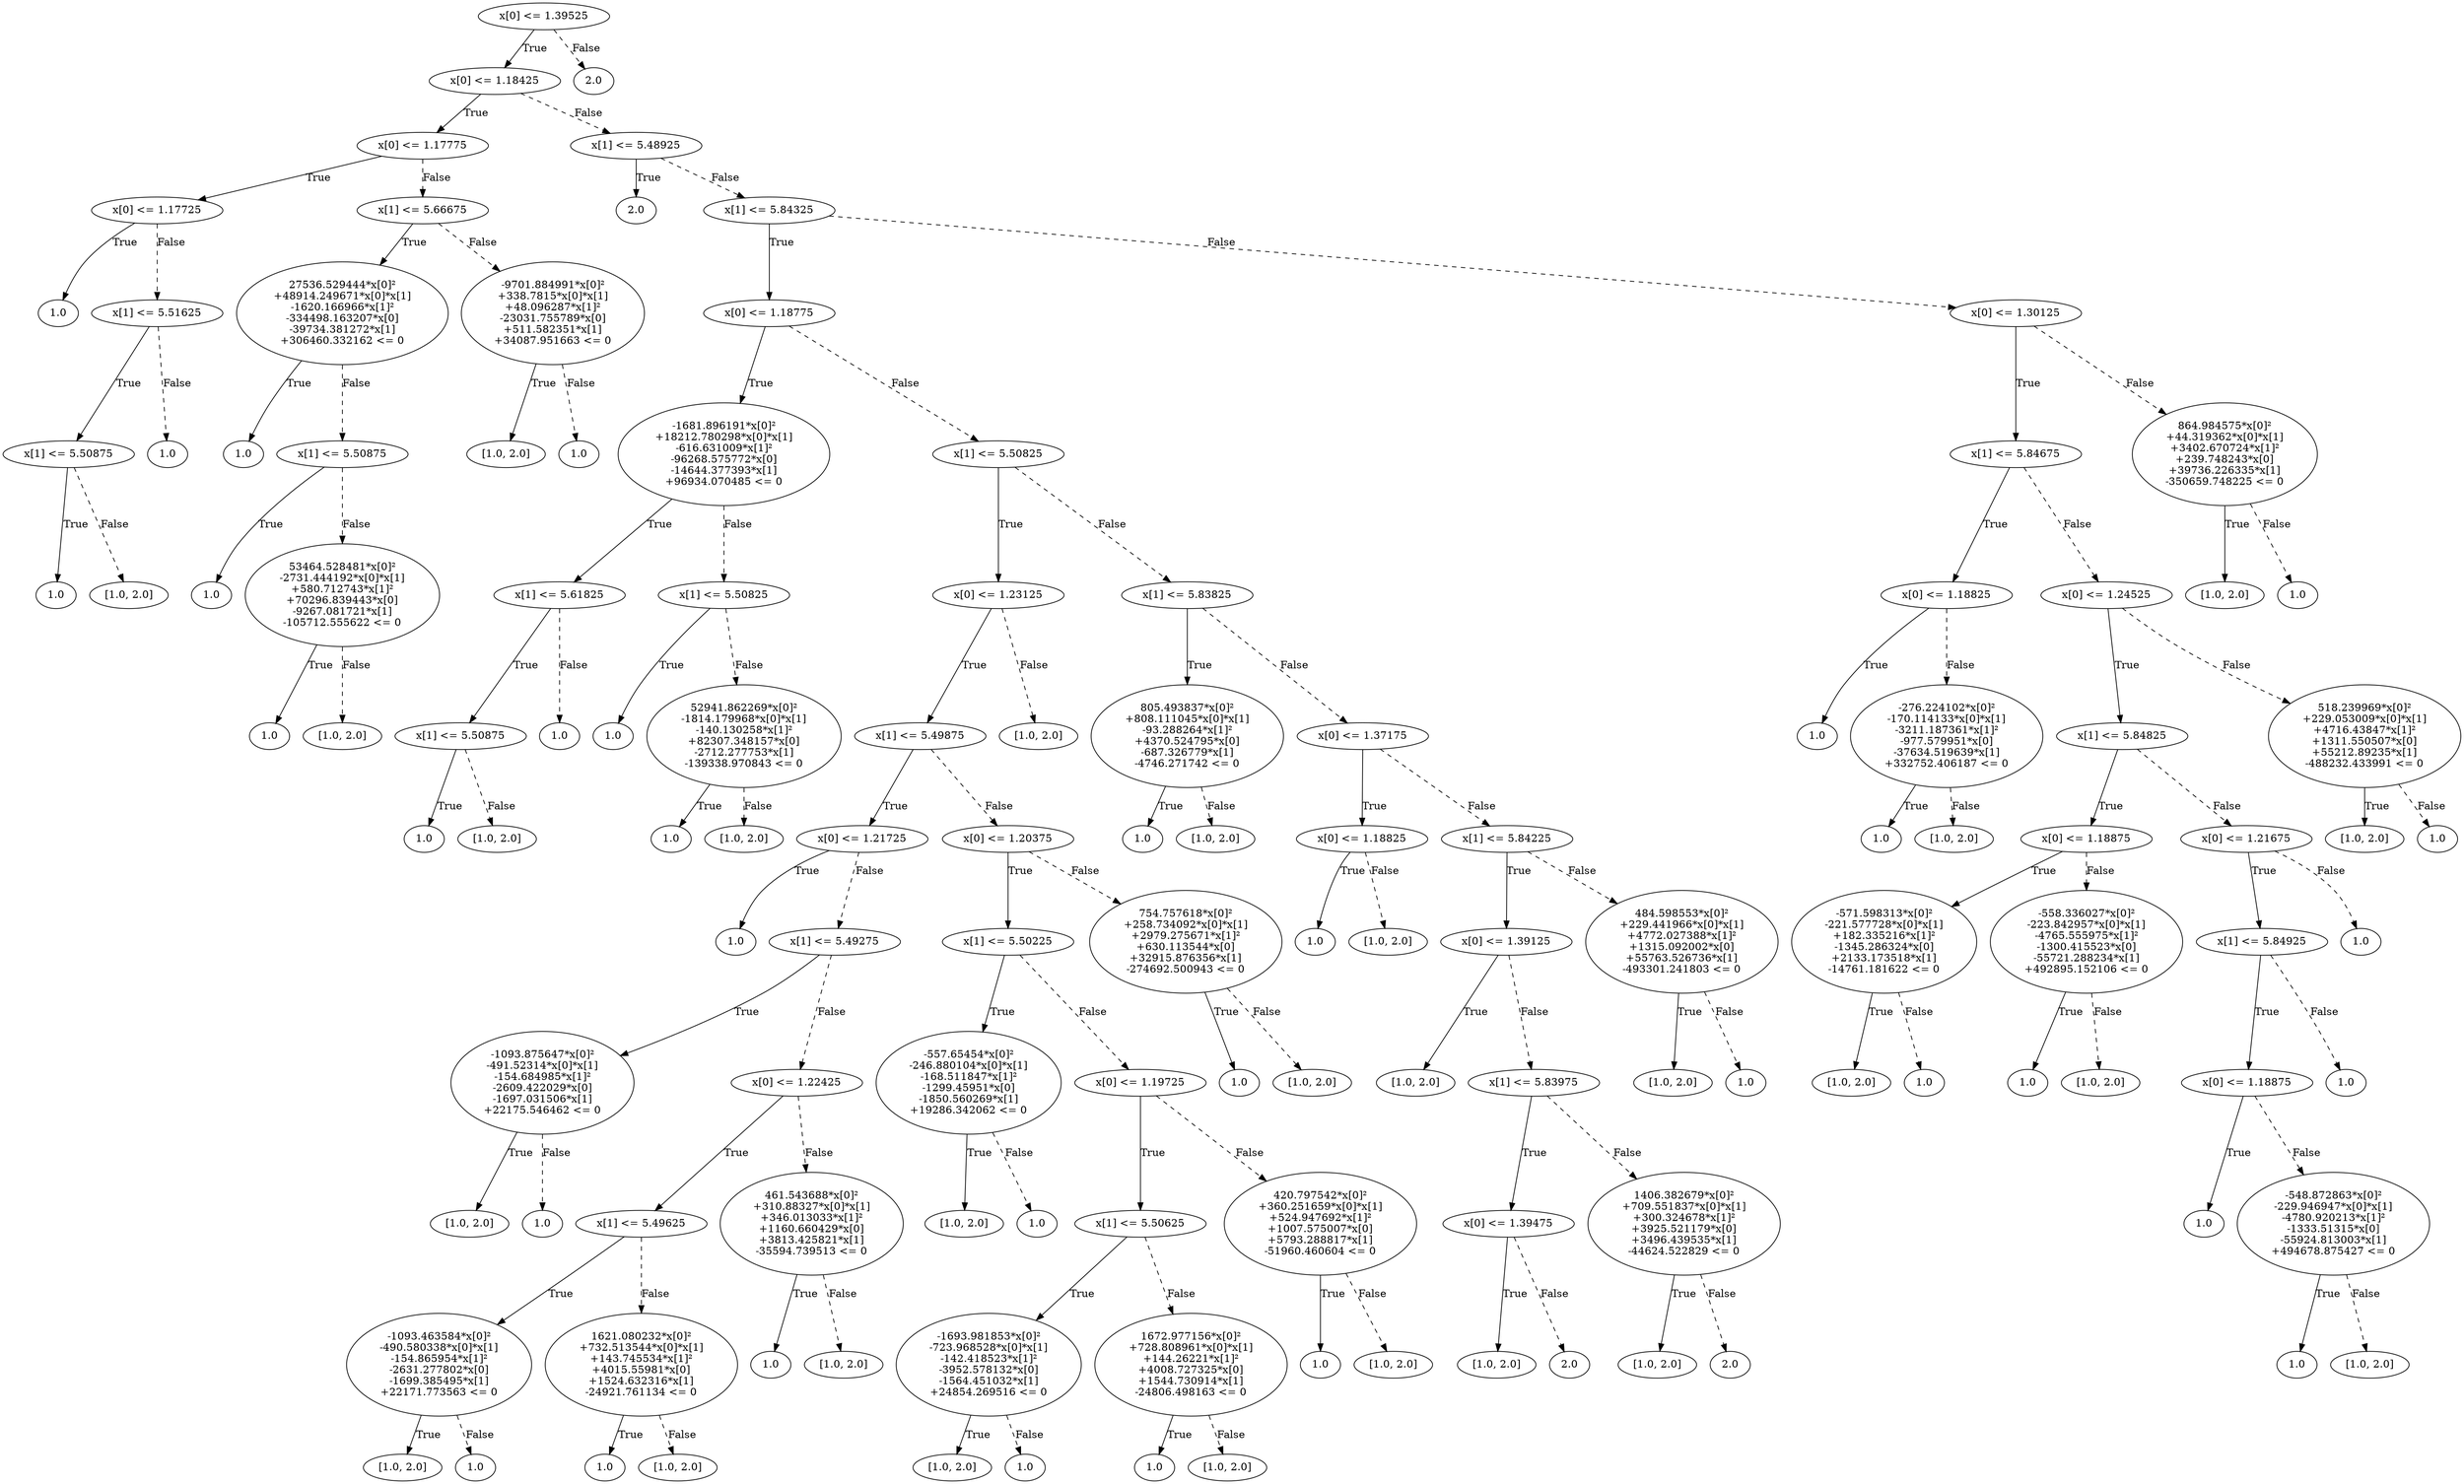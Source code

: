 digraph {
0 [label="x[0] <= 1.39525"];
1 [label="x[0] <= 1.18425"];
2 [label="x[0] <= 1.17775"];
3 [label="x[0] <= 1.17725"];
4 [label="1.0"];
3 -> 4 [label="True"];
5 [label="x[1] <= 5.51625"];
6 [label="x[1] <= 5.50875"];
7 [label="1.0"];
6 -> 7 [label="True"];
8 [label="[1.0, 2.0]"];
6 -> 8 [style="dashed", label="False"];
5 -> 6 [label="True"];
9 [label="1.0"];
5 -> 9 [style="dashed", label="False"];
3 -> 5 [style="dashed", label="False"];
2 -> 3 [label="True"];
10 [label="x[1] <= 5.66675"];
11 [label="27536.529444*x[0]²\n+48914.249671*x[0]*x[1]\n-1620.166966*x[1]²\n-334498.163207*x[0]\n-39734.381272*x[1]\n+306460.332162 <= 0"];
12 [label="1.0"];
11 -> 12 [label="True"];
13 [label="x[1] <= 5.50875"];
14 [label="1.0"];
13 -> 14 [label="True"];
15 [label="53464.528481*x[0]²\n-2731.444192*x[0]*x[1]\n+580.712743*x[1]²\n+70296.839443*x[0]\n-9267.081721*x[1]\n-105712.555622 <= 0"];
16 [label="1.0"];
15 -> 16 [label="True"];
17 [label="[1.0, 2.0]"];
15 -> 17 [style="dashed", label="False"];
13 -> 15 [style="dashed", label="False"];
11 -> 13 [style="dashed", label="False"];
10 -> 11 [label="True"];
18 [label="-9701.884991*x[0]²\n+338.7815*x[0]*x[1]\n+48.096287*x[1]²\n-23031.755789*x[0]\n+511.582351*x[1]\n+34087.951663 <= 0"];
19 [label="[1.0, 2.0]"];
18 -> 19 [label="True"];
20 [label="1.0"];
18 -> 20 [style="dashed", label="False"];
10 -> 18 [style="dashed", label="False"];
2 -> 10 [style="dashed", label="False"];
1 -> 2 [label="True"];
21 [label="x[1] <= 5.48925"];
22 [label="2.0"];
21 -> 22 [label="True"];
23 [label="x[1] <= 5.84325"];
24 [label="x[0] <= 1.18775"];
25 [label="-1681.896191*x[0]²\n+18212.780298*x[0]*x[1]\n-616.631009*x[1]²\n-96268.575772*x[0]\n-14644.377393*x[1]\n+96934.070485 <= 0"];
26 [label="x[1] <= 5.61825"];
27 [label="x[1] <= 5.50875"];
28 [label="1.0"];
27 -> 28 [label="True"];
29 [label="[1.0, 2.0]"];
27 -> 29 [style="dashed", label="False"];
26 -> 27 [label="True"];
30 [label="1.0"];
26 -> 30 [style="dashed", label="False"];
25 -> 26 [label="True"];
31 [label="x[1] <= 5.50825"];
32 [label="1.0"];
31 -> 32 [label="True"];
33 [label="52941.862269*x[0]²\n-1814.179968*x[0]*x[1]\n-140.130258*x[1]²\n+82307.348157*x[0]\n-2712.277753*x[1]\n-139338.970843 <= 0"];
34 [label="1.0"];
33 -> 34 [label="True"];
35 [label="[1.0, 2.0]"];
33 -> 35 [style="dashed", label="False"];
31 -> 33 [style="dashed", label="False"];
25 -> 31 [style="dashed", label="False"];
24 -> 25 [label="True"];
36 [label="x[1] <= 5.50825"];
37 [label="x[0] <= 1.23125"];
38 [label="x[1] <= 5.49875"];
39 [label="x[0] <= 1.21725"];
40 [label="1.0"];
39 -> 40 [label="True"];
41 [label="x[1] <= 5.49275"];
42 [label="-1093.875647*x[0]²\n-491.52314*x[0]*x[1]\n-154.684985*x[1]²\n-2609.422029*x[0]\n-1697.031506*x[1]\n+22175.546462 <= 0"];
43 [label="[1.0, 2.0]"];
42 -> 43 [label="True"];
44 [label="1.0"];
42 -> 44 [style="dashed", label="False"];
41 -> 42 [label="True"];
45 [label="x[0] <= 1.22425"];
46 [label="x[1] <= 5.49625"];
47 [label="-1093.463584*x[0]²\n-490.580338*x[0]*x[1]\n-154.865954*x[1]²\n-2631.277802*x[0]\n-1699.385495*x[1]\n+22171.773563 <= 0"];
48 [label="[1.0, 2.0]"];
47 -> 48 [label="True"];
49 [label="1.0"];
47 -> 49 [style="dashed", label="False"];
46 -> 47 [label="True"];
50 [label="1621.080232*x[0]²\n+732.513544*x[0]*x[1]\n+143.745534*x[1]²\n+4015.55981*x[0]\n+1524.632316*x[1]\n-24921.761134 <= 0"];
51 [label="1.0"];
50 -> 51 [label="True"];
52 [label="[1.0, 2.0]"];
50 -> 52 [style="dashed", label="False"];
46 -> 50 [style="dashed", label="False"];
45 -> 46 [label="True"];
53 [label="461.543688*x[0]²\n+310.88327*x[0]*x[1]\n+346.013033*x[1]²\n+1160.660429*x[0]\n+3813.425821*x[1]\n-35594.739513 <= 0"];
54 [label="1.0"];
53 -> 54 [label="True"];
55 [label="[1.0, 2.0]"];
53 -> 55 [style="dashed", label="False"];
45 -> 53 [style="dashed", label="False"];
41 -> 45 [style="dashed", label="False"];
39 -> 41 [style="dashed", label="False"];
38 -> 39 [label="True"];
56 [label="x[0] <= 1.20375"];
57 [label="x[1] <= 5.50225"];
58 [label="-557.65454*x[0]²\n-246.880104*x[0]*x[1]\n-168.511847*x[1]²\n-1299.45951*x[0]\n-1850.560269*x[1]\n+19286.342062 <= 0"];
59 [label="[1.0, 2.0]"];
58 -> 59 [label="True"];
60 [label="1.0"];
58 -> 60 [style="dashed", label="False"];
57 -> 58 [label="True"];
61 [label="x[0] <= 1.19725"];
62 [label="x[1] <= 5.50625"];
63 [label="-1693.981853*x[0]²\n-723.968528*x[0]*x[1]\n-142.418523*x[1]²\n-3952.578132*x[0]\n-1564.451032*x[1]\n+24854.269516 <= 0"];
64 [label="[1.0, 2.0]"];
63 -> 64 [label="True"];
65 [label="1.0"];
63 -> 65 [style="dashed", label="False"];
62 -> 63 [label="True"];
66 [label="1672.977156*x[0]²\n+728.808961*x[0]*x[1]\n+144.26221*x[1]²\n+4008.727325*x[0]\n+1544.730914*x[1]\n-24806.498163 <= 0"];
67 [label="1.0"];
66 -> 67 [label="True"];
68 [label="[1.0, 2.0]"];
66 -> 68 [style="dashed", label="False"];
62 -> 66 [style="dashed", label="False"];
61 -> 62 [label="True"];
69 [label="420.797542*x[0]²\n+360.251659*x[0]*x[1]\n+524.947692*x[1]²\n+1007.575007*x[0]\n+5793.288817*x[1]\n-51960.460604 <= 0"];
70 [label="1.0"];
69 -> 70 [label="True"];
71 [label="[1.0, 2.0]"];
69 -> 71 [style="dashed", label="False"];
61 -> 69 [style="dashed", label="False"];
57 -> 61 [style="dashed", label="False"];
56 -> 57 [label="True"];
72 [label="754.757618*x[0]²\n+258.734092*x[0]*x[1]\n+2979.275671*x[1]²\n+630.113544*x[0]\n+32915.876356*x[1]\n-274692.500943 <= 0"];
73 [label="1.0"];
72 -> 73 [label="True"];
74 [label="[1.0, 2.0]"];
72 -> 74 [style="dashed", label="False"];
56 -> 72 [style="dashed", label="False"];
38 -> 56 [style="dashed", label="False"];
37 -> 38 [label="True"];
75 [label="[1.0, 2.0]"];
37 -> 75 [style="dashed", label="False"];
36 -> 37 [label="True"];
76 [label="x[1] <= 5.83825"];
77 [label="805.493837*x[0]²\n+808.111045*x[0]*x[1]\n-93.288264*x[1]²\n+4370.524795*x[0]\n-687.326779*x[1]\n-4746.271742 <= 0"];
78 [label="1.0"];
77 -> 78 [label="True"];
79 [label="[1.0, 2.0]"];
77 -> 79 [style="dashed", label="False"];
76 -> 77 [label="True"];
80 [label="x[0] <= 1.37175"];
81 [label="x[0] <= 1.18825"];
82 [label="1.0"];
81 -> 82 [label="True"];
83 [label="[1.0, 2.0]"];
81 -> 83 [style="dashed", label="False"];
80 -> 81 [label="True"];
84 [label="x[1] <= 5.84225"];
85 [label="x[0] <= 1.39125"];
86 [label="[1.0, 2.0]"];
85 -> 86 [label="True"];
87 [label="x[1] <= 5.83975"];
88 [label="x[0] <= 1.39475"];
89 [label="[1.0, 2.0]"];
88 -> 89 [label="True"];
90 [label="2.0"];
88 -> 90 [style="dashed", label="False"];
87 -> 88 [label="True"];
91 [label="1406.382679*x[0]²\n+709.551837*x[0]*x[1]\n+300.324678*x[1]²\n+3925.521179*x[0]\n+3496.439535*x[1]\n-44624.522829 <= 0"];
92 [label="[1.0, 2.0]"];
91 -> 92 [label="True"];
93 [label="2.0"];
91 -> 93 [style="dashed", label="False"];
87 -> 91 [style="dashed", label="False"];
85 -> 87 [style="dashed", label="False"];
84 -> 85 [label="True"];
94 [label="484.598553*x[0]²\n+229.441966*x[0]*x[1]\n+4772.027388*x[1]²\n+1315.092002*x[0]\n+55763.526736*x[1]\n-493301.241803 <= 0"];
95 [label="[1.0, 2.0]"];
94 -> 95 [label="True"];
96 [label="1.0"];
94 -> 96 [style="dashed", label="False"];
84 -> 94 [style="dashed", label="False"];
80 -> 84 [style="dashed", label="False"];
76 -> 80 [style="dashed", label="False"];
36 -> 76 [style="dashed", label="False"];
24 -> 36 [style="dashed", label="False"];
23 -> 24 [label="True"];
97 [label="x[0] <= 1.30125"];
98 [label="x[1] <= 5.84675"];
99 [label="x[0] <= 1.18825"];
100 [label="1.0"];
99 -> 100 [label="True"];
101 [label="-276.224102*x[0]²\n-170.114133*x[0]*x[1]\n-3211.187361*x[1]²\n-977.579951*x[0]\n-37634.519639*x[1]\n+332752.406187 <= 0"];
102 [label="1.0"];
101 -> 102 [label="True"];
103 [label="[1.0, 2.0]"];
101 -> 103 [style="dashed", label="False"];
99 -> 101 [style="dashed", label="False"];
98 -> 99 [label="True"];
104 [label="x[0] <= 1.24525"];
105 [label="x[1] <= 5.84825"];
106 [label="x[0] <= 1.18875"];
107 [label="-571.598313*x[0]²\n-221.577728*x[0]*x[1]\n+182.335216*x[1]²\n-1345.286324*x[0]\n+2133.173518*x[1]\n-14761.181622 <= 0"];
108 [label="[1.0, 2.0]"];
107 -> 108 [label="True"];
109 [label="1.0"];
107 -> 109 [style="dashed", label="False"];
106 -> 107 [label="True"];
110 [label="-558.336027*x[0]²\n-223.842957*x[0]*x[1]\n-4765.555975*x[1]²\n-1300.415523*x[0]\n-55721.288234*x[1]\n+492895.152106 <= 0"];
111 [label="1.0"];
110 -> 111 [label="True"];
112 [label="[1.0, 2.0]"];
110 -> 112 [style="dashed", label="False"];
106 -> 110 [style="dashed", label="False"];
105 -> 106 [label="True"];
113 [label="x[0] <= 1.21675"];
114 [label="x[1] <= 5.84925"];
115 [label="x[0] <= 1.18875"];
116 [label="1.0"];
115 -> 116 [label="True"];
117 [label="-548.872863*x[0]²\n-229.946947*x[0]*x[1]\n-4780.920213*x[1]²\n-1333.51315*x[0]\n-55924.813003*x[1]\n+494678.875427 <= 0"];
118 [label="1.0"];
117 -> 118 [label="True"];
119 [label="[1.0, 2.0]"];
117 -> 119 [style="dashed", label="False"];
115 -> 117 [style="dashed", label="False"];
114 -> 115 [label="True"];
120 [label="1.0"];
114 -> 120 [style="dashed", label="False"];
113 -> 114 [label="True"];
121 [label="1.0"];
113 -> 121 [style="dashed", label="False"];
105 -> 113 [style="dashed", label="False"];
104 -> 105 [label="True"];
122 [label="518.239969*x[0]²\n+229.053009*x[0]*x[1]\n+4716.43847*x[1]²\n+1311.550507*x[0]\n+55212.89235*x[1]\n-488232.433991 <= 0"];
123 [label="[1.0, 2.0]"];
122 -> 123 [label="True"];
124 [label="1.0"];
122 -> 124 [style="dashed", label="False"];
104 -> 122 [style="dashed", label="False"];
98 -> 104 [style="dashed", label="False"];
97 -> 98 [label="True"];
125 [label="864.984575*x[0]²\n+44.319362*x[0]*x[1]\n+3402.670724*x[1]²\n+239.748243*x[0]\n+39736.226335*x[1]\n-350659.748225 <= 0"];
126 [label="[1.0, 2.0]"];
125 -> 126 [label="True"];
127 [label="1.0"];
125 -> 127 [style="dashed", label="False"];
97 -> 125 [style="dashed", label="False"];
23 -> 97 [style="dashed", label="False"];
21 -> 23 [style="dashed", label="False"];
1 -> 21 [style="dashed", label="False"];
0 -> 1 [label="True"];
128 [label="2.0"];
0 -> 128 [style="dashed", label="False"];

}